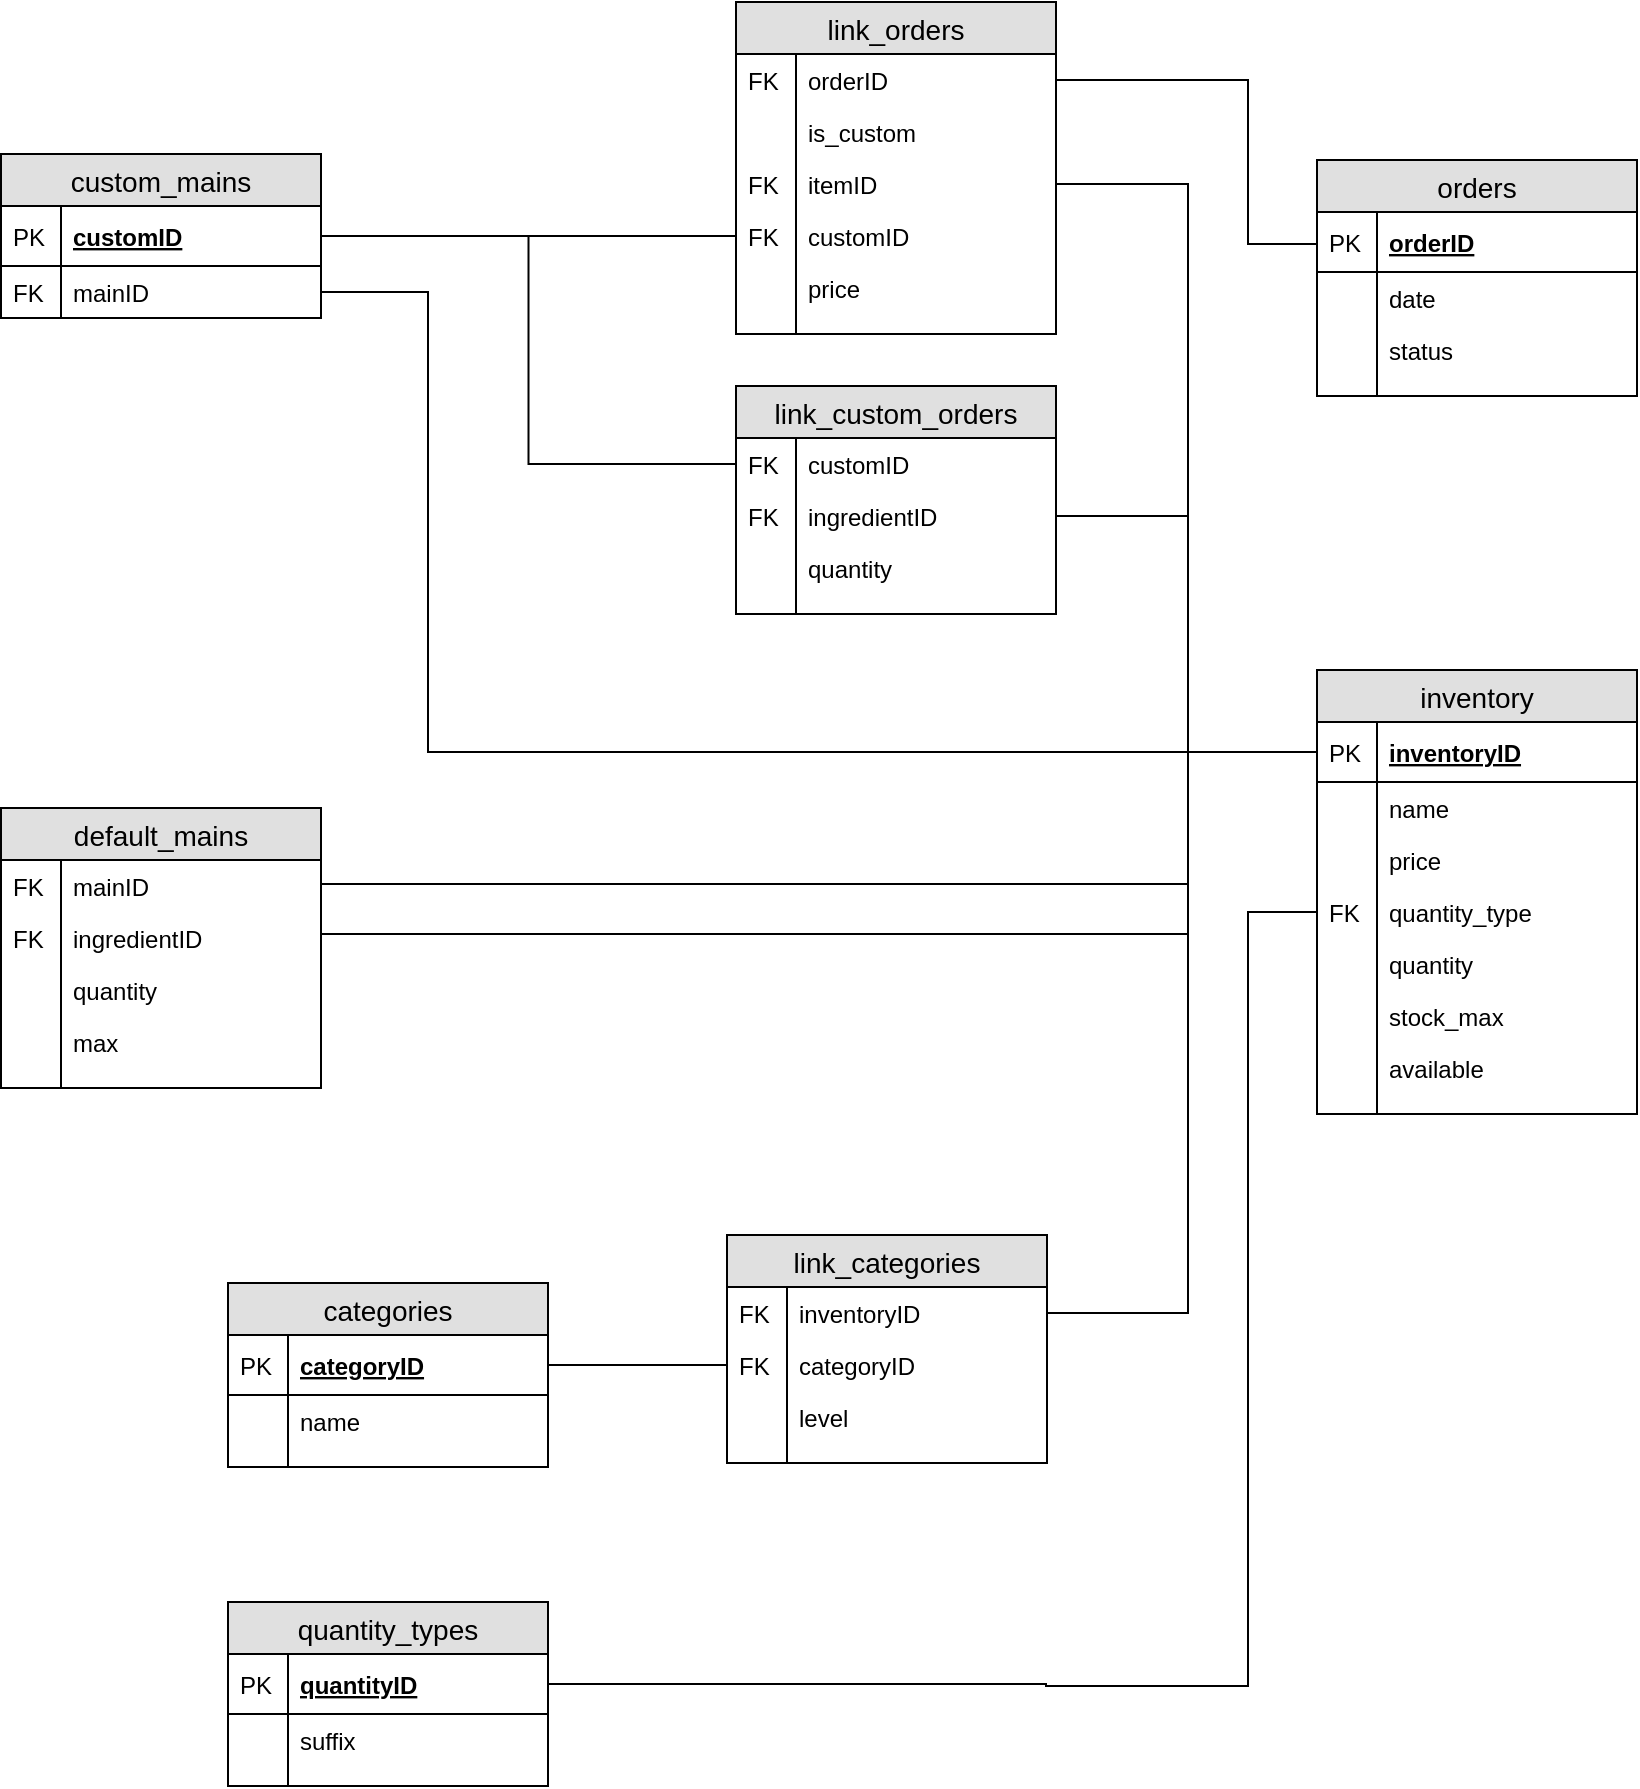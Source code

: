 <mxfile version="10.4.6"><diagram id="dgD5Felrx4GXBf240Mv9" name="Page-1"><mxGraphModel dx="1394" dy="1988" grid="0" gridSize="10" guides="1" tooltips="1" connect="1" arrows="1" fold="1" page="1" pageScale="1" pageWidth="800" pageHeight="1100" math="0" shadow="0"><root><mxCell id="0"/><mxCell id="1" parent="0"/><mxCell id="mhwOMoojBJf0Ck50rJVQ-7" value="link_custom_orders" style="swimlane;fontStyle=0;childLayout=stackLayout;horizontal=1;startSize=26;fillColor=#e0e0e0;horizontalStack=0;resizeParent=1;resizeParentMax=0;resizeLast=0;collapsible=1;marginBottom=0;swimlaneFillColor=#ffffff;align=center;fontSize=14;" parent="1" vertex="1"><mxGeometry x="644" y="157" width="160" height="114" as="geometry"/></mxCell><mxCell id="mhwOMoojBJf0Ck50rJVQ-10" value="customID" style="shape=partialRectangle;top=0;left=0;right=0;bottom=0;align=left;verticalAlign=top;fillColor=none;spacingLeft=34;spacingRight=4;overflow=hidden;rotatable=0;points=[[0,0.5],[1,0.5]];portConstraint=eastwest;dropTarget=0;fontSize=12;" parent="mhwOMoojBJf0Ck50rJVQ-7" vertex="1"><mxGeometry y="26" width="160" height="26" as="geometry"/></mxCell><mxCell id="mhwOMoojBJf0Ck50rJVQ-11" value="FK" style="shape=partialRectangle;top=0;left=0;bottom=0;fillColor=none;align=left;verticalAlign=top;spacingLeft=4;spacingRight=4;overflow=hidden;rotatable=0;points=[];portConstraint=eastwest;part=1;fontSize=12;" parent="mhwOMoojBJf0Ck50rJVQ-10" vertex="1" connectable="0"><mxGeometry width="30" height="26" as="geometry"/></mxCell><mxCell id="mhwOMoojBJf0Ck50rJVQ-12" value="ingredientID" style="shape=partialRectangle;top=0;left=0;right=0;bottom=0;align=left;verticalAlign=top;fillColor=none;spacingLeft=34;spacingRight=4;overflow=hidden;rotatable=0;points=[[0,0.5],[1,0.5]];portConstraint=eastwest;dropTarget=0;fontSize=12;" parent="mhwOMoojBJf0Ck50rJVQ-7" vertex="1"><mxGeometry y="52" width="160" height="26" as="geometry"/></mxCell><mxCell id="mhwOMoojBJf0Ck50rJVQ-13" value="FK" style="shape=partialRectangle;top=0;left=0;bottom=0;fillColor=none;align=left;verticalAlign=top;spacingLeft=4;spacingRight=4;overflow=hidden;rotatable=0;points=[];portConstraint=eastwest;part=1;fontSize=12;" parent="mhwOMoojBJf0Ck50rJVQ-12" vertex="1" connectable="0"><mxGeometry width="30" height="26" as="geometry"/></mxCell><mxCell id="mhwOMoojBJf0Ck50rJVQ-14" value="quantity" style="shape=partialRectangle;top=0;left=0;right=0;bottom=0;align=left;verticalAlign=top;fillColor=none;spacingLeft=34;spacingRight=4;overflow=hidden;rotatable=0;points=[[0,0.5],[1,0.5]];portConstraint=eastwest;dropTarget=0;fontSize=12;" parent="mhwOMoojBJf0Ck50rJVQ-7" vertex="1"><mxGeometry y="78" width="160" height="26" as="geometry"/></mxCell><mxCell id="mhwOMoojBJf0Ck50rJVQ-15" value="" style="shape=partialRectangle;top=0;left=0;bottom=0;fillColor=none;align=left;verticalAlign=top;spacingLeft=4;spacingRight=4;overflow=hidden;rotatable=0;points=[];portConstraint=eastwest;part=1;fontSize=12;" parent="mhwOMoojBJf0Ck50rJVQ-14" vertex="1" connectable="0"><mxGeometry width="30" height="26" as="geometry"/></mxCell><mxCell id="mhwOMoojBJf0Ck50rJVQ-16" value="" style="shape=partialRectangle;top=0;left=0;right=0;bottom=0;align=left;verticalAlign=top;fillColor=none;spacingLeft=34;spacingRight=4;overflow=hidden;rotatable=0;points=[[0,0.5],[1,0.5]];portConstraint=eastwest;dropTarget=0;fontSize=12;" parent="mhwOMoojBJf0Ck50rJVQ-7" vertex="1"><mxGeometry y="104" width="160" height="10" as="geometry"/></mxCell><mxCell id="mhwOMoojBJf0Ck50rJVQ-17" value="" style="shape=partialRectangle;top=0;left=0;bottom=0;fillColor=none;align=left;verticalAlign=top;spacingLeft=4;spacingRight=4;overflow=hidden;rotatable=0;points=[];portConstraint=eastwest;part=1;fontSize=12;" parent="mhwOMoojBJf0Ck50rJVQ-16" vertex="1" connectable="0"><mxGeometry width="30" height="10" as="geometry"/></mxCell><mxCell id="mhwOMoojBJf0Ck50rJVQ-20" value="custom_mains" style="swimlane;fontStyle=0;childLayout=stackLayout;horizontal=1;startSize=26;fillColor=#e0e0e0;horizontalStack=0;resizeParent=1;resizeParentMax=0;resizeLast=0;collapsible=1;marginBottom=0;swimlaneFillColor=#ffffff;align=center;fontSize=14;" parent="1" vertex="1"><mxGeometry x="276.5" y="41" width="160" height="82" as="geometry"/></mxCell><mxCell id="mhwOMoojBJf0Ck50rJVQ-21" value="customID" style="shape=partialRectangle;top=0;left=0;right=0;bottom=1;align=left;verticalAlign=middle;fillColor=none;spacingLeft=34;spacingRight=4;overflow=hidden;rotatable=0;points=[[0,0.5],[1,0.5]];portConstraint=eastwest;dropTarget=0;fontStyle=5;fontSize=12;" parent="mhwOMoojBJf0Ck50rJVQ-20" vertex="1"><mxGeometry y="26" width="160" height="30" as="geometry"/></mxCell><mxCell id="mhwOMoojBJf0Ck50rJVQ-22" value="PK" style="shape=partialRectangle;top=0;left=0;bottom=0;fillColor=none;align=left;verticalAlign=middle;spacingLeft=4;spacingRight=4;overflow=hidden;rotatable=0;points=[];portConstraint=eastwest;part=1;fontSize=12;" parent="mhwOMoojBJf0Ck50rJVQ-21" vertex="1" connectable="0"><mxGeometry width="30" height="30" as="geometry"/></mxCell><mxCell id="mhwOMoojBJf0Ck50rJVQ-23" value="mainID" style="shape=partialRectangle;top=0;left=0;right=0;bottom=0;align=left;verticalAlign=top;fillColor=none;spacingLeft=34;spacingRight=4;overflow=hidden;rotatable=0;points=[[0,0.5],[1,0.5]];portConstraint=eastwest;dropTarget=0;fontSize=12;" parent="mhwOMoojBJf0Ck50rJVQ-20" vertex="1"><mxGeometry y="56" width="160" height="26" as="geometry"/></mxCell><mxCell id="mhwOMoojBJf0Ck50rJVQ-24" value="FK" style="shape=partialRectangle;top=0;left=0;bottom=0;fillColor=none;align=left;verticalAlign=top;spacingLeft=4;spacingRight=4;overflow=hidden;rotatable=0;points=[];portConstraint=eastwest;part=1;fontSize=12;" parent="mhwOMoojBJf0Ck50rJVQ-23" vertex="1" connectable="0"><mxGeometry width="30" height="26" as="geometry"/></mxCell><mxCell id="mhwOMoojBJf0Ck50rJVQ-31" value="default_mains" style="swimlane;fontStyle=0;childLayout=stackLayout;horizontal=1;startSize=26;fillColor=#e0e0e0;horizontalStack=0;resizeParent=1;resizeParentMax=0;resizeLast=0;collapsible=1;marginBottom=0;swimlaneFillColor=#ffffff;align=center;fontSize=14;" parent="1" vertex="1"><mxGeometry x="276.5" y="368" width="160" height="140" as="geometry"/></mxCell><mxCell id="mhwOMoojBJf0Ck50rJVQ-34" value="mainID" style="shape=partialRectangle;top=0;left=0;right=0;bottom=0;align=left;verticalAlign=top;fillColor=none;spacingLeft=34;spacingRight=4;overflow=hidden;rotatable=0;points=[[0,0.5],[1,0.5]];portConstraint=eastwest;dropTarget=0;fontSize=12;" parent="mhwOMoojBJf0Ck50rJVQ-31" vertex="1"><mxGeometry y="26" width="160" height="26" as="geometry"/></mxCell><mxCell id="mhwOMoojBJf0Ck50rJVQ-35" value="FK" style="shape=partialRectangle;top=0;left=0;bottom=0;fillColor=none;align=left;verticalAlign=top;spacingLeft=4;spacingRight=4;overflow=hidden;rotatable=0;points=[];portConstraint=eastwest;part=1;fontSize=12;" parent="mhwOMoojBJf0Ck50rJVQ-34" vertex="1" connectable="0"><mxGeometry width="30" height="26" as="geometry"/></mxCell><mxCell id="mhwOMoojBJf0Ck50rJVQ-36" value="ingredientID" style="shape=partialRectangle;top=0;left=0;right=0;bottom=0;align=left;verticalAlign=top;fillColor=none;spacingLeft=34;spacingRight=4;overflow=hidden;rotatable=0;points=[[0,0.5],[1,0.5]];portConstraint=eastwest;dropTarget=0;fontSize=12;" parent="mhwOMoojBJf0Ck50rJVQ-31" vertex="1"><mxGeometry y="52" width="160" height="26" as="geometry"/></mxCell><mxCell id="mhwOMoojBJf0Ck50rJVQ-37" value="FK" style="shape=partialRectangle;top=0;left=0;bottom=0;fillColor=none;align=left;verticalAlign=top;spacingLeft=4;spacingRight=4;overflow=hidden;rotatable=0;points=[];portConstraint=eastwest;part=1;fontSize=12;" parent="mhwOMoojBJf0Ck50rJVQ-36" vertex="1" connectable="0"><mxGeometry width="30" height="26" as="geometry"/></mxCell><mxCell id="mhwOMoojBJf0Ck50rJVQ-38" value="quantity" style="shape=partialRectangle;top=0;left=0;right=0;bottom=0;align=left;verticalAlign=top;fillColor=none;spacingLeft=34;spacingRight=4;overflow=hidden;rotatable=0;points=[[0,0.5],[1,0.5]];portConstraint=eastwest;dropTarget=0;fontSize=12;" parent="mhwOMoojBJf0Ck50rJVQ-31" vertex="1"><mxGeometry y="78" width="160" height="26" as="geometry"/></mxCell><mxCell id="mhwOMoojBJf0Ck50rJVQ-39" value="" style="shape=partialRectangle;top=0;left=0;bottom=0;fillColor=none;align=left;verticalAlign=top;spacingLeft=4;spacingRight=4;overflow=hidden;rotatable=0;points=[];portConstraint=eastwest;part=1;fontSize=12;" parent="mhwOMoojBJf0Ck50rJVQ-38" vertex="1" connectable="0"><mxGeometry width="30" height="26" as="geometry"/></mxCell><mxCell id="mhwOMoojBJf0Ck50rJVQ-42" value="max" style="shape=partialRectangle;top=0;left=0;right=0;bottom=0;align=left;verticalAlign=top;fillColor=none;spacingLeft=34;spacingRight=4;overflow=hidden;rotatable=0;points=[[0,0.5],[1,0.5]];portConstraint=eastwest;dropTarget=0;fontSize=12;" parent="mhwOMoojBJf0Ck50rJVQ-31" vertex="1"><mxGeometry y="104" width="160" height="26" as="geometry"/></mxCell><mxCell id="mhwOMoojBJf0Ck50rJVQ-43" value="" style="shape=partialRectangle;top=0;left=0;bottom=0;fillColor=none;align=left;verticalAlign=top;spacingLeft=4;spacingRight=4;overflow=hidden;rotatable=0;points=[];portConstraint=eastwest;part=1;fontSize=12;" parent="mhwOMoojBJf0Ck50rJVQ-42" vertex="1" connectable="0"><mxGeometry width="30" height="26" as="geometry"/></mxCell><mxCell id="mhwOMoojBJf0Ck50rJVQ-40" value="" style="shape=partialRectangle;top=0;left=0;right=0;bottom=0;align=left;verticalAlign=top;fillColor=none;spacingLeft=34;spacingRight=4;overflow=hidden;rotatable=0;points=[[0,0.5],[1,0.5]];portConstraint=eastwest;dropTarget=0;fontSize=12;" parent="mhwOMoojBJf0Ck50rJVQ-31" vertex="1"><mxGeometry y="130" width="160" height="10" as="geometry"/></mxCell><mxCell id="mhwOMoojBJf0Ck50rJVQ-41" value="" style="shape=partialRectangle;top=0;left=0;bottom=0;fillColor=none;align=left;verticalAlign=top;spacingLeft=4;spacingRight=4;overflow=hidden;rotatable=0;points=[];portConstraint=eastwest;part=1;fontSize=12;" parent="mhwOMoojBJf0Ck50rJVQ-40" vertex="1" connectable="0"><mxGeometry width="30" height="10" as="geometry"/></mxCell><mxCell id="mhwOMoojBJf0Ck50rJVQ-44" value="inventory" style="swimlane;fontStyle=0;childLayout=stackLayout;horizontal=1;startSize=26;fillColor=#e0e0e0;horizontalStack=0;resizeParent=1;resizeParentMax=0;resizeLast=0;collapsible=1;marginBottom=0;swimlaneFillColor=#ffffff;align=center;fontSize=14;" parent="1" vertex="1"><mxGeometry x="934.5" y="299" width="160" height="222" as="geometry"/></mxCell><mxCell id="mhwOMoojBJf0Ck50rJVQ-45" value="inventoryID" style="shape=partialRectangle;top=0;left=0;right=0;bottom=1;align=left;verticalAlign=middle;fillColor=none;spacingLeft=34;spacingRight=4;overflow=hidden;rotatable=0;points=[[0,0.5],[1,0.5]];portConstraint=eastwest;dropTarget=0;fontStyle=5;fontSize=12;" parent="mhwOMoojBJf0Ck50rJVQ-44" vertex="1"><mxGeometry y="26" width="160" height="30" as="geometry"/></mxCell><mxCell id="mhwOMoojBJf0Ck50rJVQ-46" value="PK" style="shape=partialRectangle;top=0;left=0;bottom=0;fillColor=none;align=left;verticalAlign=middle;spacingLeft=4;spacingRight=4;overflow=hidden;rotatable=0;points=[];portConstraint=eastwest;part=1;fontSize=12;" parent="mhwOMoojBJf0Ck50rJVQ-45" vertex="1" connectable="0"><mxGeometry width="30" height="30" as="geometry"/></mxCell><mxCell id="mhwOMoojBJf0Ck50rJVQ-47" value="name" style="shape=partialRectangle;top=0;left=0;right=0;bottom=0;align=left;verticalAlign=top;fillColor=none;spacingLeft=34;spacingRight=4;overflow=hidden;rotatable=0;points=[[0,0.5],[1,0.5]];portConstraint=eastwest;dropTarget=0;fontSize=12;" parent="mhwOMoojBJf0Ck50rJVQ-44" vertex="1"><mxGeometry y="56" width="160" height="26" as="geometry"/></mxCell><mxCell id="mhwOMoojBJf0Ck50rJVQ-48" value="" style="shape=partialRectangle;top=0;left=0;bottom=0;fillColor=none;align=left;verticalAlign=top;spacingLeft=4;spacingRight=4;overflow=hidden;rotatable=0;points=[];portConstraint=eastwest;part=1;fontSize=12;" parent="mhwOMoojBJf0Ck50rJVQ-47" vertex="1" connectable="0"><mxGeometry width="30" height="26" as="geometry"/></mxCell><mxCell id="mhwOMoojBJf0Ck50rJVQ-49" value="price" style="shape=partialRectangle;top=0;left=0;right=0;bottom=0;align=left;verticalAlign=top;fillColor=none;spacingLeft=34;spacingRight=4;overflow=hidden;rotatable=0;points=[[0,0.5],[1,0.5]];portConstraint=eastwest;dropTarget=0;fontSize=12;" parent="mhwOMoojBJf0Ck50rJVQ-44" vertex="1"><mxGeometry y="82" width="160" height="26" as="geometry"/></mxCell><mxCell id="mhwOMoojBJf0Ck50rJVQ-50" value="" style="shape=partialRectangle;top=0;left=0;bottom=0;fillColor=none;align=left;verticalAlign=top;spacingLeft=4;spacingRight=4;overflow=hidden;rotatable=0;points=[];portConstraint=eastwest;part=1;fontSize=12;" parent="mhwOMoojBJf0Ck50rJVQ-49" vertex="1" connectable="0"><mxGeometry width="30" height="26" as="geometry"/></mxCell><mxCell id="mhwOMoojBJf0Ck50rJVQ-51" value="quantity_type" style="shape=partialRectangle;top=0;left=0;right=0;bottom=0;align=left;verticalAlign=top;fillColor=none;spacingLeft=34;spacingRight=4;overflow=hidden;rotatable=0;points=[[0,0.5],[1,0.5]];portConstraint=eastwest;dropTarget=0;fontSize=12;" parent="mhwOMoojBJf0Ck50rJVQ-44" vertex="1"><mxGeometry y="108" width="160" height="26" as="geometry"/></mxCell><mxCell id="mhwOMoojBJf0Ck50rJVQ-52" value="FK" style="shape=partialRectangle;top=0;left=0;bottom=0;fillColor=none;align=left;verticalAlign=top;spacingLeft=4;spacingRight=4;overflow=hidden;rotatable=0;points=[];portConstraint=eastwest;part=1;fontSize=12;" parent="mhwOMoojBJf0Ck50rJVQ-51" vertex="1" connectable="0"><mxGeometry width="30" height="26" as="geometry"/></mxCell><mxCell id="mhwOMoojBJf0Ck50rJVQ-55" value="quantity" style="shape=partialRectangle;top=0;left=0;right=0;bottom=0;align=left;verticalAlign=top;fillColor=none;spacingLeft=34;spacingRight=4;overflow=hidden;rotatable=0;points=[[0,0.5],[1,0.5]];portConstraint=eastwest;dropTarget=0;fontSize=12;" parent="mhwOMoojBJf0Ck50rJVQ-44" vertex="1"><mxGeometry y="134" width="160" height="26" as="geometry"/></mxCell><mxCell id="mhwOMoojBJf0Ck50rJVQ-56" value="" style="shape=partialRectangle;top=0;left=0;bottom=0;fillColor=none;align=left;verticalAlign=top;spacingLeft=4;spacingRight=4;overflow=hidden;rotatable=0;points=[];portConstraint=eastwest;part=1;fontSize=12;" parent="mhwOMoojBJf0Ck50rJVQ-55" vertex="1" connectable="0"><mxGeometry width="30" height="26" as="geometry"/></mxCell><mxCell id="mhwOMoojBJf0Ck50rJVQ-57" value="stock_max" style="shape=partialRectangle;top=0;left=0;right=0;bottom=0;align=left;verticalAlign=top;fillColor=none;spacingLeft=34;spacingRight=4;overflow=hidden;rotatable=0;points=[[0,0.5],[1,0.5]];portConstraint=eastwest;dropTarget=0;fontSize=12;" parent="mhwOMoojBJf0Ck50rJVQ-44" vertex="1"><mxGeometry y="160" width="160" height="26" as="geometry"/></mxCell><mxCell id="mhwOMoojBJf0Ck50rJVQ-58" value="" style="shape=partialRectangle;top=0;left=0;bottom=0;fillColor=none;align=left;verticalAlign=top;spacingLeft=4;spacingRight=4;overflow=hidden;rotatable=0;points=[];portConstraint=eastwest;part=1;fontSize=12;" parent="mhwOMoojBJf0Ck50rJVQ-57" vertex="1" connectable="0"><mxGeometry width="30" height="26" as="geometry"/></mxCell><mxCell id="ZkMOCdvg0DjFHeDdfvSh-1" value="available" style="shape=partialRectangle;top=0;left=0;right=0;bottom=0;align=left;verticalAlign=top;fillColor=none;spacingLeft=34;spacingRight=4;overflow=hidden;rotatable=0;points=[[0,0.5],[1,0.5]];portConstraint=eastwest;dropTarget=0;fontSize=12;" vertex="1" parent="mhwOMoojBJf0Ck50rJVQ-44"><mxGeometry y="186" width="160" height="26" as="geometry"/></mxCell><mxCell id="ZkMOCdvg0DjFHeDdfvSh-2" value="" style="shape=partialRectangle;top=0;left=0;bottom=0;fillColor=none;align=left;verticalAlign=top;spacingLeft=4;spacingRight=4;overflow=hidden;rotatable=0;points=[];portConstraint=eastwest;part=1;fontSize=12;" vertex="1" connectable="0" parent="ZkMOCdvg0DjFHeDdfvSh-1"><mxGeometry width="30" height="26" as="geometry"/></mxCell><mxCell id="mhwOMoojBJf0Ck50rJVQ-53" value="" style="shape=partialRectangle;top=0;left=0;right=0;bottom=0;align=left;verticalAlign=top;fillColor=none;spacingLeft=34;spacingRight=4;overflow=hidden;rotatable=0;points=[[0,0.5],[1,0.5]];portConstraint=eastwest;dropTarget=0;fontSize=12;" parent="mhwOMoojBJf0Ck50rJVQ-44" vertex="1"><mxGeometry y="212" width="160" height="10" as="geometry"/></mxCell><mxCell id="mhwOMoojBJf0Ck50rJVQ-54" value="" style="shape=partialRectangle;top=0;left=0;bottom=0;fillColor=none;align=left;verticalAlign=top;spacingLeft=4;spacingRight=4;overflow=hidden;rotatable=0;points=[];portConstraint=eastwest;part=1;fontSize=12;" parent="mhwOMoojBJf0Ck50rJVQ-53" vertex="1" connectable="0"><mxGeometry width="30" height="10" as="geometry"/></mxCell><mxCell id="mhwOMoojBJf0Ck50rJVQ-59" value="link_orders" style="swimlane;fontStyle=0;childLayout=stackLayout;horizontal=1;startSize=26;fillColor=#e0e0e0;horizontalStack=0;resizeParent=1;resizeParentMax=0;resizeLast=0;collapsible=1;marginBottom=0;swimlaneFillColor=#ffffff;align=center;fontSize=14;" parent="1" vertex="1"><mxGeometry x="644" y="-35" width="160" height="166" as="geometry"/></mxCell><mxCell id="mhwOMoojBJf0Ck50rJVQ-62" value="orderID" style="shape=partialRectangle;top=0;left=0;right=0;bottom=0;align=left;verticalAlign=top;fillColor=none;spacingLeft=34;spacingRight=4;overflow=hidden;rotatable=0;points=[[0,0.5],[1,0.5]];portConstraint=eastwest;dropTarget=0;fontSize=12;" parent="mhwOMoojBJf0Ck50rJVQ-59" vertex="1"><mxGeometry y="26" width="160" height="26" as="geometry"/></mxCell><mxCell id="mhwOMoojBJf0Ck50rJVQ-63" value="FK" style="shape=partialRectangle;top=0;left=0;bottom=0;fillColor=none;align=left;verticalAlign=top;spacingLeft=4;spacingRight=4;overflow=hidden;rotatable=0;points=[];portConstraint=eastwest;part=1;fontSize=12;" parent="mhwOMoojBJf0Ck50rJVQ-62" vertex="1" connectable="0"><mxGeometry width="30" height="26" as="geometry"/></mxCell><mxCell id="mhwOMoojBJf0Ck50rJVQ-64" value="is_custom" style="shape=partialRectangle;top=0;left=0;right=0;bottom=0;align=left;verticalAlign=top;fillColor=none;spacingLeft=34;spacingRight=4;overflow=hidden;rotatable=0;points=[[0,0.5],[1,0.5]];portConstraint=eastwest;dropTarget=0;fontSize=12;" parent="mhwOMoojBJf0Ck50rJVQ-59" vertex="1"><mxGeometry y="52" width="160" height="26" as="geometry"/></mxCell><mxCell id="mhwOMoojBJf0Ck50rJVQ-65" value="" style="shape=partialRectangle;top=0;left=0;bottom=0;fillColor=none;align=left;verticalAlign=top;spacingLeft=4;spacingRight=4;overflow=hidden;rotatable=0;points=[];portConstraint=eastwest;part=1;fontSize=12;" parent="mhwOMoojBJf0Ck50rJVQ-64" vertex="1" connectable="0"><mxGeometry width="30" height="26" as="geometry"/></mxCell><mxCell id="mhwOMoojBJf0Ck50rJVQ-66" value="itemID" style="shape=partialRectangle;top=0;left=0;right=0;bottom=0;align=left;verticalAlign=top;fillColor=none;spacingLeft=34;spacingRight=4;overflow=hidden;rotatable=0;points=[[0,0.5],[1,0.5]];portConstraint=eastwest;dropTarget=0;fontSize=12;" parent="mhwOMoojBJf0Ck50rJVQ-59" vertex="1"><mxGeometry y="78" width="160" height="26" as="geometry"/></mxCell><mxCell id="mhwOMoojBJf0Ck50rJVQ-67" value="FK" style="shape=partialRectangle;top=0;left=0;bottom=0;fillColor=none;align=left;verticalAlign=top;spacingLeft=4;spacingRight=4;overflow=hidden;rotatable=0;points=[];portConstraint=eastwest;part=1;fontSize=12;" parent="mhwOMoojBJf0Ck50rJVQ-66" vertex="1" connectable="0"><mxGeometry width="30" height="26" as="geometry"/></mxCell><mxCell id="mLKlaCEtSFrHZwKa6Mpy-75" value="customID" style="shape=partialRectangle;top=0;left=0;right=0;bottom=0;align=left;verticalAlign=top;fillColor=none;spacingLeft=34;spacingRight=4;overflow=hidden;rotatable=0;points=[[0,0.5],[1,0.5]];portConstraint=eastwest;dropTarget=0;fontSize=12;" parent="mhwOMoojBJf0Ck50rJVQ-59" vertex="1"><mxGeometry y="104" width="160" height="26" as="geometry"/></mxCell><mxCell id="mLKlaCEtSFrHZwKa6Mpy-76" value="FK" style="shape=partialRectangle;top=0;left=0;bottom=0;fillColor=none;align=left;verticalAlign=top;spacingLeft=4;spacingRight=4;overflow=hidden;rotatable=0;points=[];portConstraint=eastwest;part=1;fontSize=12;" parent="mLKlaCEtSFrHZwKa6Mpy-75" vertex="1" connectable="0"><mxGeometry width="30" height="26" as="geometry"/></mxCell><mxCell id="mhwOMoojBJf0Ck50rJVQ-70" value="price" style="shape=partialRectangle;top=0;left=0;right=0;bottom=0;align=left;verticalAlign=top;fillColor=none;spacingLeft=34;spacingRight=4;overflow=hidden;rotatable=0;points=[[0,0.5],[1,0.5]];portConstraint=eastwest;dropTarget=0;fontSize=12;" parent="mhwOMoojBJf0Ck50rJVQ-59" vertex="1"><mxGeometry y="130" width="160" height="26" as="geometry"/></mxCell><mxCell id="mhwOMoojBJf0Ck50rJVQ-71" value="" style="shape=partialRectangle;top=0;left=0;bottom=0;fillColor=none;align=left;verticalAlign=top;spacingLeft=4;spacingRight=4;overflow=hidden;rotatable=0;points=[];portConstraint=eastwest;part=1;fontSize=12;" parent="mhwOMoojBJf0Ck50rJVQ-70" vertex="1" connectable="0"><mxGeometry width="30" height="26" as="geometry"/></mxCell><mxCell id="mhwOMoojBJf0Ck50rJVQ-68" value="" style="shape=partialRectangle;top=0;left=0;right=0;bottom=0;align=left;verticalAlign=top;fillColor=none;spacingLeft=34;spacingRight=4;overflow=hidden;rotatable=0;points=[[0,0.5],[1,0.5]];portConstraint=eastwest;dropTarget=0;fontSize=12;" parent="mhwOMoojBJf0Ck50rJVQ-59" vertex="1"><mxGeometry y="156" width="160" height="10" as="geometry"/></mxCell><mxCell id="mhwOMoojBJf0Ck50rJVQ-69" value="" style="shape=partialRectangle;top=0;left=0;bottom=0;fillColor=none;align=left;verticalAlign=top;spacingLeft=4;spacingRight=4;overflow=hidden;rotatable=0;points=[];portConstraint=eastwest;part=1;fontSize=12;" parent="mhwOMoojBJf0Ck50rJVQ-68" vertex="1" connectable="0"><mxGeometry width="30" height="10" as="geometry"/></mxCell><mxCell id="mhwOMoojBJf0Ck50rJVQ-72" value="categories" style="swimlane;fontStyle=0;childLayout=stackLayout;horizontal=1;startSize=26;fillColor=#e0e0e0;horizontalStack=0;resizeParent=1;resizeParentMax=0;resizeLast=0;collapsible=1;marginBottom=0;swimlaneFillColor=#ffffff;align=center;fontSize=14;" parent="1" vertex="1"><mxGeometry x="390" y="605.5" width="160" height="92" as="geometry"/></mxCell><mxCell id="mhwOMoojBJf0Ck50rJVQ-73" value="categoryID" style="shape=partialRectangle;top=0;left=0;right=0;bottom=1;align=left;verticalAlign=middle;fillColor=none;spacingLeft=34;spacingRight=4;overflow=hidden;rotatable=0;points=[[0,0.5],[1,0.5]];portConstraint=eastwest;dropTarget=0;fontStyle=5;fontSize=12;" parent="mhwOMoojBJf0Ck50rJVQ-72" vertex="1"><mxGeometry y="26" width="160" height="30" as="geometry"/></mxCell><mxCell id="mhwOMoojBJf0Ck50rJVQ-74" value="PK" style="shape=partialRectangle;top=0;left=0;bottom=0;fillColor=none;align=left;verticalAlign=middle;spacingLeft=4;spacingRight=4;overflow=hidden;rotatable=0;points=[];portConstraint=eastwest;part=1;fontSize=12;" parent="mhwOMoojBJf0Ck50rJVQ-73" vertex="1" connectable="0"><mxGeometry width="30" height="30" as="geometry"/></mxCell><mxCell id="mhwOMoojBJf0Ck50rJVQ-75" value="name&#10;" style="shape=partialRectangle;top=0;left=0;right=0;bottom=0;align=left;verticalAlign=top;fillColor=none;spacingLeft=34;spacingRight=4;overflow=hidden;rotatable=0;points=[[0,0.5],[1,0.5]];portConstraint=eastwest;dropTarget=0;fontSize=12;" parent="mhwOMoojBJf0Ck50rJVQ-72" vertex="1"><mxGeometry y="56" width="160" height="26" as="geometry"/></mxCell><mxCell id="mhwOMoojBJf0Ck50rJVQ-76" value="" style="shape=partialRectangle;top=0;left=0;bottom=0;fillColor=none;align=left;verticalAlign=top;spacingLeft=4;spacingRight=4;overflow=hidden;rotatable=0;points=[];portConstraint=eastwest;part=1;fontSize=12;" parent="mhwOMoojBJf0Ck50rJVQ-75" vertex="1" connectable="0"><mxGeometry width="30" height="26" as="geometry"/></mxCell><mxCell id="mhwOMoojBJf0Ck50rJVQ-81" value="" style="shape=partialRectangle;top=0;left=0;right=0;bottom=0;align=left;verticalAlign=top;fillColor=none;spacingLeft=34;spacingRight=4;overflow=hidden;rotatable=0;points=[[0,0.5],[1,0.5]];portConstraint=eastwest;dropTarget=0;fontSize=12;" parent="mhwOMoojBJf0Ck50rJVQ-72" vertex="1"><mxGeometry y="82" width="160" height="10" as="geometry"/></mxCell><mxCell id="mhwOMoojBJf0Ck50rJVQ-82" value="" style="shape=partialRectangle;top=0;left=0;bottom=0;fillColor=none;align=left;verticalAlign=top;spacingLeft=4;spacingRight=4;overflow=hidden;rotatable=0;points=[];portConstraint=eastwest;part=1;fontSize=12;" parent="mhwOMoojBJf0Ck50rJVQ-81" vertex="1" connectable="0"><mxGeometry width="30" height="10" as="geometry"/></mxCell><mxCell id="mhwOMoojBJf0Ck50rJVQ-83" value="orders" style="swimlane;fontStyle=0;childLayout=stackLayout;horizontal=1;startSize=26;fillColor=#e0e0e0;horizontalStack=0;resizeParent=1;resizeParentMax=0;resizeLast=0;collapsible=1;marginBottom=0;swimlaneFillColor=#ffffff;align=center;fontSize=14;" parent="1" vertex="1"><mxGeometry x="934.5" y="44" width="160" height="118" as="geometry"/></mxCell><mxCell id="mhwOMoojBJf0Ck50rJVQ-84" value="orderID" style="shape=partialRectangle;top=0;left=0;right=0;bottom=1;align=left;verticalAlign=middle;fillColor=none;spacingLeft=34;spacingRight=4;overflow=hidden;rotatable=0;points=[[0,0.5],[1,0.5]];portConstraint=eastwest;dropTarget=0;fontStyle=5;fontSize=12;strokeColor=#000000;" parent="mhwOMoojBJf0Ck50rJVQ-83" vertex="1"><mxGeometry y="26" width="160" height="30" as="geometry"/></mxCell><mxCell id="mhwOMoojBJf0Ck50rJVQ-85" value="PK" style="shape=partialRectangle;top=0;left=0;bottom=0;fillColor=none;align=left;verticalAlign=middle;spacingLeft=4;spacingRight=4;overflow=hidden;rotatable=0;points=[];portConstraint=eastwest;part=1;fontSize=12;" parent="mhwOMoojBJf0Ck50rJVQ-84" vertex="1" connectable="0"><mxGeometry width="30" height="30" as="geometry"/></mxCell><mxCell id="mhwOMoojBJf0Ck50rJVQ-86" value="date" style="shape=partialRectangle;top=0;left=0;right=0;bottom=0;align=left;verticalAlign=top;fillColor=none;spacingLeft=34;spacingRight=4;overflow=hidden;rotatable=0;points=[[0,0.5],[1,0.5]];portConstraint=eastwest;dropTarget=0;fontSize=12;strokeColor=none;" parent="mhwOMoojBJf0Ck50rJVQ-83" vertex="1"><mxGeometry y="56" width="160" height="26" as="geometry"/></mxCell><mxCell id="mhwOMoojBJf0Ck50rJVQ-87" value="" style="shape=partialRectangle;top=0;left=0;bottom=0;fillColor=none;align=left;verticalAlign=top;spacingLeft=4;spacingRight=4;overflow=hidden;rotatable=0;points=[];portConstraint=eastwest;part=1;fontSize=12;" parent="mhwOMoojBJf0Ck50rJVQ-86" vertex="1" connectable="0"><mxGeometry width="30" height="26" as="geometry"/></mxCell><mxCell id="mhwOMoojBJf0Ck50rJVQ-88" value="status" style="shape=partialRectangle;top=0;left=0;right=0;bottom=0;align=left;verticalAlign=top;fillColor=none;spacingLeft=34;spacingRight=4;overflow=hidden;rotatable=0;points=[[0,0.5],[1,0.5]];portConstraint=eastwest;dropTarget=0;fontSize=12;" parent="mhwOMoojBJf0Ck50rJVQ-83" vertex="1"><mxGeometry y="82" width="160" height="26" as="geometry"/></mxCell><mxCell id="mhwOMoojBJf0Ck50rJVQ-89" value="" style="shape=partialRectangle;top=0;left=0;bottom=0;fillColor=none;align=left;verticalAlign=top;spacingLeft=4;spacingRight=4;overflow=hidden;rotatable=0;points=[];portConstraint=eastwest;part=1;fontSize=12;" parent="mhwOMoojBJf0Ck50rJVQ-88" vertex="1" connectable="0"><mxGeometry width="30" height="26" as="geometry"/></mxCell><mxCell id="mhwOMoojBJf0Ck50rJVQ-92" value="" style="shape=partialRectangle;top=0;left=0;right=0;bottom=0;align=left;verticalAlign=top;fillColor=none;spacingLeft=34;spacingRight=4;overflow=hidden;rotatable=0;points=[[0,0.5],[1,0.5]];portConstraint=eastwest;dropTarget=0;fontSize=12;" parent="mhwOMoojBJf0Ck50rJVQ-83" vertex="1"><mxGeometry y="108" width="160" height="10" as="geometry"/></mxCell><mxCell id="mhwOMoojBJf0Ck50rJVQ-93" value="" style="shape=partialRectangle;top=0;left=0;bottom=0;fillColor=none;align=left;verticalAlign=top;spacingLeft=4;spacingRight=4;overflow=hidden;rotatable=0;points=[];portConstraint=eastwest;part=1;fontSize=12;" parent="mhwOMoojBJf0Ck50rJVQ-92" vertex="1" connectable="0"><mxGeometry width="30" height="10" as="geometry"/></mxCell><mxCell id="mLKlaCEtSFrHZwKa6Mpy-78" style="edgeStyle=orthogonalEdgeStyle;rounded=0;orthogonalLoop=1;jettySize=auto;html=1;entryX=0;entryY=0.5;entryDx=0;entryDy=0;endArrow=none;endFill=0;" parent="1" source="mhwOMoojBJf0Ck50rJVQ-62" target="mhwOMoojBJf0Ck50rJVQ-84" edge="1"><mxGeometry relative="1" as="geometry"><Array as="points"><mxPoint x="900" y="4"/><mxPoint x="900" y="86"/></Array></mxGeometry></mxCell><mxCell id="mLKlaCEtSFrHZwKa6Mpy-92" style="edgeStyle=orthogonalEdgeStyle;rounded=0;orthogonalLoop=1;jettySize=auto;html=1;exitX=1;exitY=0.5;exitDx=0;exitDy=0;entryX=0;entryY=0.5;entryDx=0;entryDy=0;endArrow=none;endFill=0;" parent="1" source="mhwOMoojBJf0Ck50rJVQ-12" target="mhwOMoojBJf0Ck50rJVQ-45" edge="1"><mxGeometry relative="1" as="geometry"><Array as="points"><mxPoint x="870" y="222"/><mxPoint x="870" y="340"/></Array></mxGeometry></mxCell><mxCell id="mLKlaCEtSFrHZwKa6Mpy-93" style="edgeStyle=orthogonalEdgeStyle;rounded=0;orthogonalLoop=1;jettySize=auto;html=1;exitX=1;exitY=0.5;exitDx=0;exitDy=0;entryX=0;entryY=0.5;entryDx=0;entryDy=0;endArrow=none;endFill=0;" parent="1" source="mhwOMoojBJf0Ck50rJVQ-21" target="mLKlaCEtSFrHZwKa6Mpy-75" edge="1"><mxGeometry relative="1" as="geometry"/></mxCell><mxCell id="mLKlaCEtSFrHZwKa6Mpy-94" style="edgeStyle=orthogonalEdgeStyle;rounded=0;orthogonalLoop=1;jettySize=auto;html=1;exitX=1;exitY=0.5;exitDx=0;exitDy=0;entryX=0;entryY=0.5;entryDx=0;entryDy=0;endArrow=none;endFill=0;" parent="1" source="mhwOMoojBJf0Ck50rJVQ-21" target="mhwOMoojBJf0Ck50rJVQ-10" edge="1"><mxGeometry relative="1" as="geometry"/></mxCell><mxCell id="mLKlaCEtSFrHZwKa6Mpy-99" style="edgeStyle=orthogonalEdgeStyle;rounded=0;orthogonalLoop=1;jettySize=auto;html=1;exitX=1;exitY=0.5;exitDx=0;exitDy=0;entryX=0;entryY=0.5;entryDx=0;entryDy=0;endArrow=none;endFill=0;" parent="1" source="mhwOMoojBJf0Ck50rJVQ-66" target="mhwOMoojBJf0Ck50rJVQ-45" edge="1"><mxGeometry relative="1" as="geometry"><Array as="points"><mxPoint x="870" y="56"/><mxPoint x="870" y="340"/></Array></mxGeometry></mxCell><mxCell id="VjFCI0lB83X-p25rbGzX-1" value="quantity_types" style="swimlane;fontStyle=0;childLayout=stackLayout;horizontal=1;startSize=26;fillColor=#e0e0e0;horizontalStack=0;resizeParent=1;resizeParentMax=0;resizeLast=0;collapsible=1;marginBottom=0;swimlaneFillColor=#ffffff;align=center;fontSize=14;" parent="1" vertex="1"><mxGeometry x="390" y="765" width="160" height="92" as="geometry"/></mxCell><mxCell id="VjFCI0lB83X-p25rbGzX-2" value="quantityID" style="shape=partialRectangle;top=0;left=0;right=0;bottom=1;align=left;verticalAlign=middle;fillColor=none;spacingLeft=34;spacingRight=4;overflow=hidden;rotatable=0;points=[[0,0.5],[1,0.5]];portConstraint=eastwest;dropTarget=0;fontStyle=5;fontSize=12;" parent="VjFCI0lB83X-p25rbGzX-1" vertex="1"><mxGeometry y="26" width="160" height="30" as="geometry"/></mxCell><mxCell id="VjFCI0lB83X-p25rbGzX-3" value="PK" style="shape=partialRectangle;top=0;left=0;bottom=0;fillColor=none;align=left;verticalAlign=middle;spacingLeft=4;spacingRight=4;overflow=hidden;rotatable=0;points=[];portConstraint=eastwest;part=1;fontSize=12;" parent="VjFCI0lB83X-p25rbGzX-2" vertex="1" connectable="0"><mxGeometry width="30" height="30" as="geometry"/></mxCell><mxCell id="VjFCI0lB83X-p25rbGzX-4" value="suffix" style="shape=partialRectangle;top=0;left=0;right=0;bottom=0;align=left;verticalAlign=top;fillColor=none;spacingLeft=34;spacingRight=4;overflow=hidden;rotatable=0;points=[[0,0.5],[1,0.5]];portConstraint=eastwest;dropTarget=0;fontSize=12;" parent="VjFCI0lB83X-p25rbGzX-1" vertex="1"><mxGeometry y="56" width="160" height="26" as="geometry"/></mxCell><mxCell id="VjFCI0lB83X-p25rbGzX-5" value="" style="shape=partialRectangle;top=0;left=0;bottom=0;fillColor=none;align=left;verticalAlign=top;spacingLeft=4;spacingRight=4;overflow=hidden;rotatable=0;points=[];portConstraint=eastwest;part=1;fontSize=12;" parent="VjFCI0lB83X-p25rbGzX-4" vertex="1" connectable="0"><mxGeometry width="30" height="26" as="geometry"/></mxCell><mxCell id="VjFCI0lB83X-p25rbGzX-6" value="" style="shape=partialRectangle;top=0;left=0;right=0;bottom=0;align=left;verticalAlign=top;fillColor=none;spacingLeft=34;spacingRight=4;overflow=hidden;rotatable=0;points=[[0,0.5],[1,0.5]];portConstraint=eastwest;dropTarget=0;fontSize=12;" parent="VjFCI0lB83X-p25rbGzX-1" vertex="1"><mxGeometry y="82" width="160" height="10" as="geometry"/></mxCell><mxCell id="VjFCI0lB83X-p25rbGzX-7" value="" style="shape=partialRectangle;top=0;left=0;bottom=0;fillColor=none;align=left;verticalAlign=top;spacingLeft=4;spacingRight=4;overflow=hidden;rotatable=0;points=[];portConstraint=eastwest;part=1;fontSize=12;" parent="VjFCI0lB83X-p25rbGzX-6" vertex="1" connectable="0"><mxGeometry width="30" height="10" as="geometry"/></mxCell><mxCell id="VjFCI0lB83X-p25rbGzX-13" style="edgeStyle=orthogonalEdgeStyle;rounded=0;orthogonalLoop=1;jettySize=auto;html=1;exitX=1;exitY=0.5;exitDx=0;exitDy=0;entryX=0;entryY=0.5;entryDx=0;entryDy=0;endArrow=none;endFill=0;" parent="1" source="VjFCI0lB83X-p25rbGzX-2" target="mhwOMoojBJf0Ck50rJVQ-51" edge="1"><mxGeometry relative="1" as="geometry"><Array as="points"><mxPoint x="799" y="807"/><mxPoint x="900" y="807"/><mxPoint x="900" y="420"/></Array></mxGeometry></mxCell><mxCell id="Erv3Puw4pCstgxwUDXKR-1" value="link_categories" style="swimlane;fontStyle=0;childLayout=stackLayout;horizontal=1;startSize=26;fillColor=#e0e0e0;horizontalStack=0;resizeParent=1;resizeParentMax=0;resizeLast=0;collapsible=1;marginBottom=0;swimlaneFillColor=#ffffff;align=center;fontSize=14;" parent="1" vertex="1"><mxGeometry x="639.5" y="581.5" width="160" height="114" as="geometry"/></mxCell><mxCell id="Erv3Puw4pCstgxwUDXKR-4" value="inventoryID" style="shape=partialRectangle;top=0;left=0;right=0;bottom=0;align=left;verticalAlign=top;fillColor=none;spacingLeft=34;spacingRight=4;overflow=hidden;rotatable=0;points=[[0,0.5],[1,0.5]];portConstraint=eastwest;dropTarget=0;fontSize=12;" parent="Erv3Puw4pCstgxwUDXKR-1" vertex="1"><mxGeometry y="26" width="160" height="26" as="geometry"/></mxCell><mxCell id="Erv3Puw4pCstgxwUDXKR-5" value="FK" style="shape=partialRectangle;top=0;left=0;bottom=0;fillColor=none;align=left;verticalAlign=top;spacingLeft=4;spacingRight=4;overflow=hidden;rotatable=0;points=[];portConstraint=eastwest;part=1;fontSize=12;" parent="Erv3Puw4pCstgxwUDXKR-4" vertex="1" connectable="0"><mxGeometry width="30" height="26" as="geometry"/></mxCell><mxCell id="Erv3Puw4pCstgxwUDXKR-12" value="categoryID" style="shape=partialRectangle;top=0;left=0;right=0;bottom=0;align=left;verticalAlign=top;fillColor=none;spacingLeft=34;spacingRight=4;overflow=hidden;rotatable=0;points=[[0,0.5],[1,0.5]];portConstraint=eastwest;dropTarget=0;fontSize=12;" parent="Erv3Puw4pCstgxwUDXKR-1" vertex="1"><mxGeometry y="52" width="160" height="26" as="geometry"/></mxCell><mxCell id="Erv3Puw4pCstgxwUDXKR-13" value="FK" style="shape=partialRectangle;top=0;left=0;bottom=0;fillColor=none;align=left;verticalAlign=top;spacingLeft=4;spacingRight=4;overflow=hidden;rotatable=0;points=[];portConstraint=eastwest;part=1;fontSize=12;" parent="Erv3Puw4pCstgxwUDXKR-12" vertex="1" connectable="0"><mxGeometry width="30" height="26" as="geometry"/></mxCell><mxCell id="Erv3Puw4pCstgxwUDXKR-14" value="level" style="shape=partialRectangle;top=0;left=0;right=0;bottom=0;align=left;verticalAlign=top;fillColor=none;spacingLeft=34;spacingRight=4;overflow=hidden;rotatable=0;points=[[0,0.5],[1,0.5]];portConstraint=eastwest;dropTarget=0;fontSize=12;" parent="Erv3Puw4pCstgxwUDXKR-1" vertex="1"><mxGeometry y="78" width="160" height="26" as="geometry"/></mxCell><mxCell id="Erv3Puw4pCstgxwUDXKR-15" value="" style="shape=partialRectangle;top=0;left=0;bottom=0;fillColor=none;align=left;verticalAlign=top;spacingLeft=4;spacingRight=4;overflow=hidden;rotatable=0;points=[];portConstraint=eastwest;part=1;fontSize=12;" parent="Erv3Puw4pCstgxwUDXKR-14" vertex="1" connectable="0"><mxGeometry width="30" height="26" as="geometry"/></mxCell><mxCell id="Erv3Puw4pCstgxwUDXKR-6" value="" style="shape=partialRectangle;top=0;left=0;right=0;bottom=0;align=left;verticalAlign=top;fillColor=none;spacingLeft=34;spacingRight=4;overflow=hidden;rotatable=0;points=[[0,0.5],[1,0.5]];portConstraint=eastwest;dropTarget=0;fontSize=12;" parent="Erv3Puw4pCstgxwUDXKR-1" vertex="1"><mxGeometry y="104" width="160" height="10" as="geometry"/></mxCell><mxCell id="Erv3Puw4pCstgxwUDXKR-7" value="" style="shape=partialRectangle;top=0;left=0;bottom=0;fillColor=none;align=left;verticalAlign=top;spacingLeft=4;spacingRight=4;overflow=hidden;rotatable=0;points=[];portConstraint=eastwest;part=1;fontSize=12;" parent="Erv3Puw4pCstgxwUDXKR-6" vertex="1" connectable="0"><mxGeometry width="30" height="10" as="geometry"/></mxCell><mxCell id="Erv3Puw4pCstgxwUDXKR-17" style="edgeStyle=orthogonalEdgeStyle;rounded=0;orthogonalLoop=1;jettySize=auto;html=1;exitX=1;exitY=0.5;exitDx=0;exitDy=0;entryX=0;entryY=0.5;entryDx=0;entryDy=0;endArrow=none;endFill=0;" parent="1" source="mhwOMoojBJf0Ck50rJVQ-34" target="mhwOMoojBJf0Ck50rJVQ-45" edge="1"><mxGeometry relative="1" as="geometry"><Array as="points"><mxPoint x="870" y="406"/><mxPoint x="870" y="340"/></Array></mxGeometry></mxCell><mxCell id="Erv3Puw4pCstgxwUDXKR-18" style="edgeStyle=orthogonalEdgeStyle;rounded=0;orthogonalLoop=1;jettySize=auto;html=1;exitX=1;exitY=0.5;exitDx=0;exitDy=0;entryX=0;entryY=0.5;entryDx=0;entryDy=0;endArrow=none;endFill=0;" parent="1" source="mhwOMoojBJf0Ck50rJVQ-36" target="mhwOMoojBJf0Ck50rJVQ-45" edge="1"><mxGeometry relative="1" as="geometry"><Array as="points"><mxPoint x="870" y="431"/><mxPoint x="870" y="340"/></Array></mxGeometry></mxCell><mxCell id="Erv3Puw4pCstgxwUDXKR-19" style="edgeStyle=orthogonalEdgeStyle;rounded=0;orthogonalLoop=1;jettySize=auto;html=1;exitX=1;exitY=0.5;exitDx=0;exitDy=0;entryX=0;entryY=0.5;entryDx=0;entryDy=0;endArrow=none;endFill=0;" parent="1" source="mhwOMoojBJf0Ck50rJVQ-23" target="mhwOMoojBJf0Ck50rJVQ-45" edge="1"><mxGeometry relative="1" as="geometry"><Array as="points"><mxPoint x="490" y="110"/><mxPoint x="490" y="340"/></Array></mxGeometry></mxCell><mxCell id="Erv3Puw4pCstgxwUDXKR-20" style="edgeStyle=orthogonalEdgeStyle;rounded=0;orthogonalLoop=1;jettySize=auto;html=1;exitX=1;exitY=0.5;exitDx=0;exitDy=0;entryX=0;entryY=0.5;entryDx=0;entryDy=0;endArrow=none;endFill=0;" parent="1" source="Erv3Puw4pCstgxwUDXKR-4" target="mhwOMoojBJf0Ck50rJVQ-45" edge="1"><mxGeometry relative="1" as="geometry"><Array as="points"><mxPoint x="870" y="621"/><mxPoint x="870" y="340"/></Array></mxGeometry></mxCell><mxCell id="Erv3Puw4pCstgxwUDXKR-22" style="edgeStyle=orthogonalEdgeStyle;rounded=0;orthogonalLoop=1;jettySize=auto;html=1;exitX=0;exitY=0.5;exitDx=0;exitDy=0;entryX=1;entryY=0.5;entryDx=0;entryDy=0;endArrow=none;endFill=0;" parent="1" source="Erv3Puw4pCstgxwUDXKR-12" target="mhwOMoojBJf0Ck50rJVQ-73" edge="1"><mxGeometry relative="1" as="geometry"/></mxCell></root></mxGraphModel></diagram></mxfile>
